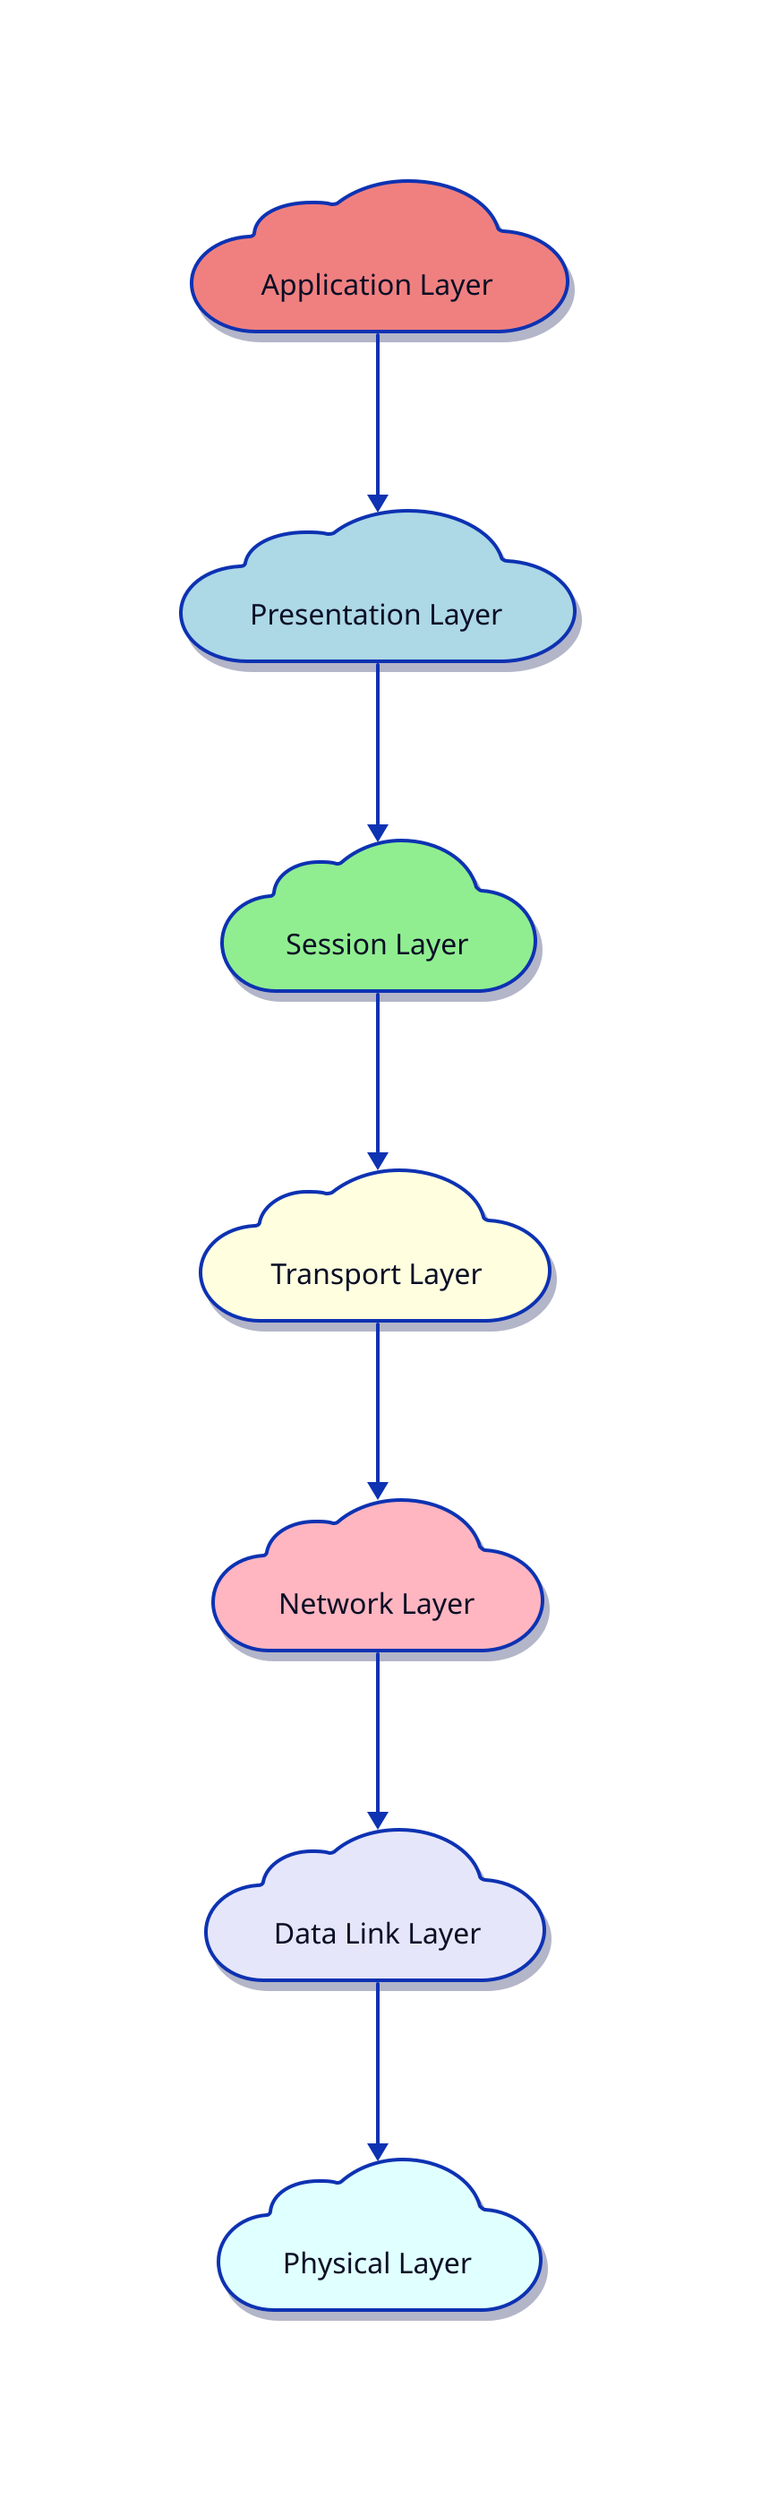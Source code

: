 direction: down

application: {
  shape: cloud
  label: "Application Layer"
  style: {
    fill: lightcoral
    shadow: true
  }
}

presentation: {
  shape: cloud
  label: "Presentation Layer"
  style: {
    fill: lightblue
    shadow: true
  }
}

session: {
  shape: cloud
  label: "Session Layer"
  style: {
    fill: lightgreen
    shadow: true
  }
}

transport: {
  shape: cloud
  label: "Transport Layer"
  style: {
    fill: lightyellow
    shadow: true
  }
}

network: {
  shape: cloud
  label: "Network Layer"
  style: {
    fill: lightpink
    shadow: true
  }
}

datalink: {
  shape: cloud
  label: "Data Link Layer"
  style: {
    fill: lavender
    shadow: true
  }
}

physical: {
  shape: cloud
  label: "Physical Layer"
  style: {
    fill: lightcyan
    shadow: true
  }
}

application -> presentation
presentation -> session
session -> transport
transport -> network
network -> datalink
datalink -> physical